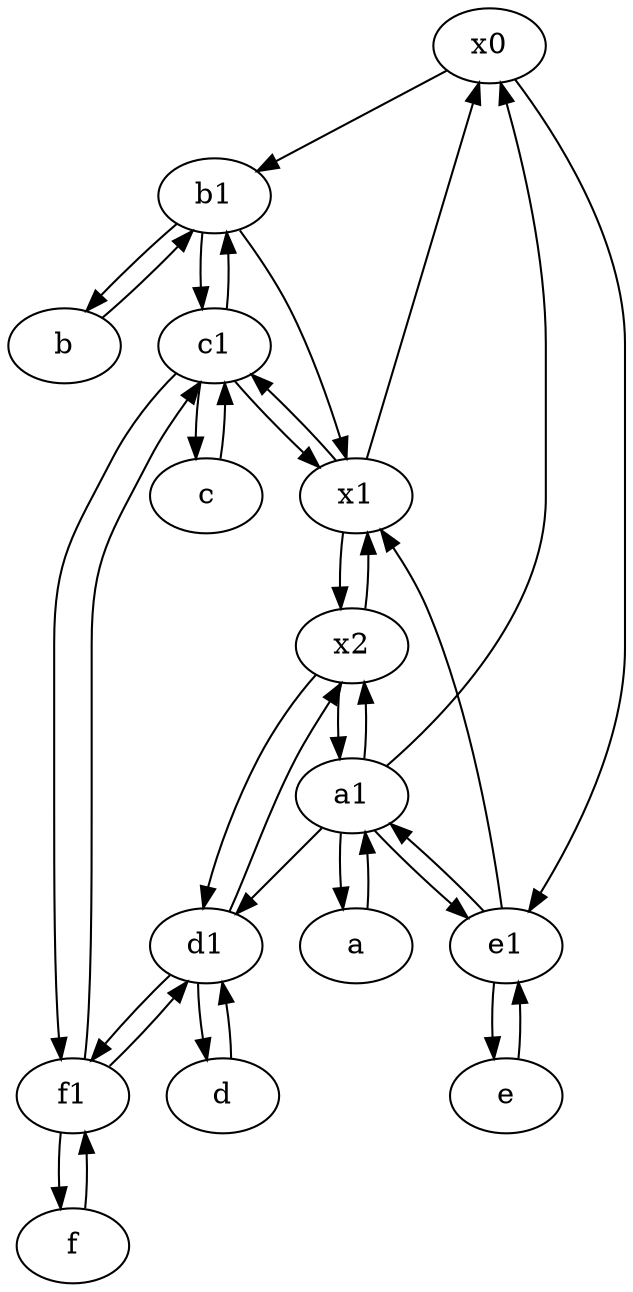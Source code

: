 digraph  {
	x0;
	a1 [pos="40,15!"];
	b1 [pos="45,20!"];
	c [pos="20,10!"];
	e [pos="30,50!"];
	f [pos="15,45!"];
	a [pos="40,10!"];
	e1 [pos="25,45!"];
	b [pos="50,20!"];
	d1 [pos="25,30!"];
	d [pos="20,30!"];
	x2;
	c1 [pos="30,15!"];
	f1;
	x1;
	f1 -> f;
	d1 -> f1;
	a1 -> e1;
	b1 -> x1;
	f1 -> c1;
	x2 -> a1;
	d -> d1;
	e1 -> a1;
	a1 -> d1;
	x1 -> x0;
	c1 -> c;
	x0 -> e1;
	x0 -> b1;
	d1 -> d;
	c1 -> f1;
	e -> e1;
	a -> a1;
	d1 -> x2;
	x2 -> d1;
	e1 -> e;
	b1 -> b;
	f1 -> d1;
	e1 -> x1;
	a1 -> x0;
	f -> f1;
	x1 -> x2;
	x1 -> c1;
	x2 -> x1;
	a1 -> x2;
	c1 -> x1;
	c1 -> b1;
	c -> c1;
	b -> b1;
	b1 -> c1;
	a1 -> a;

	}
